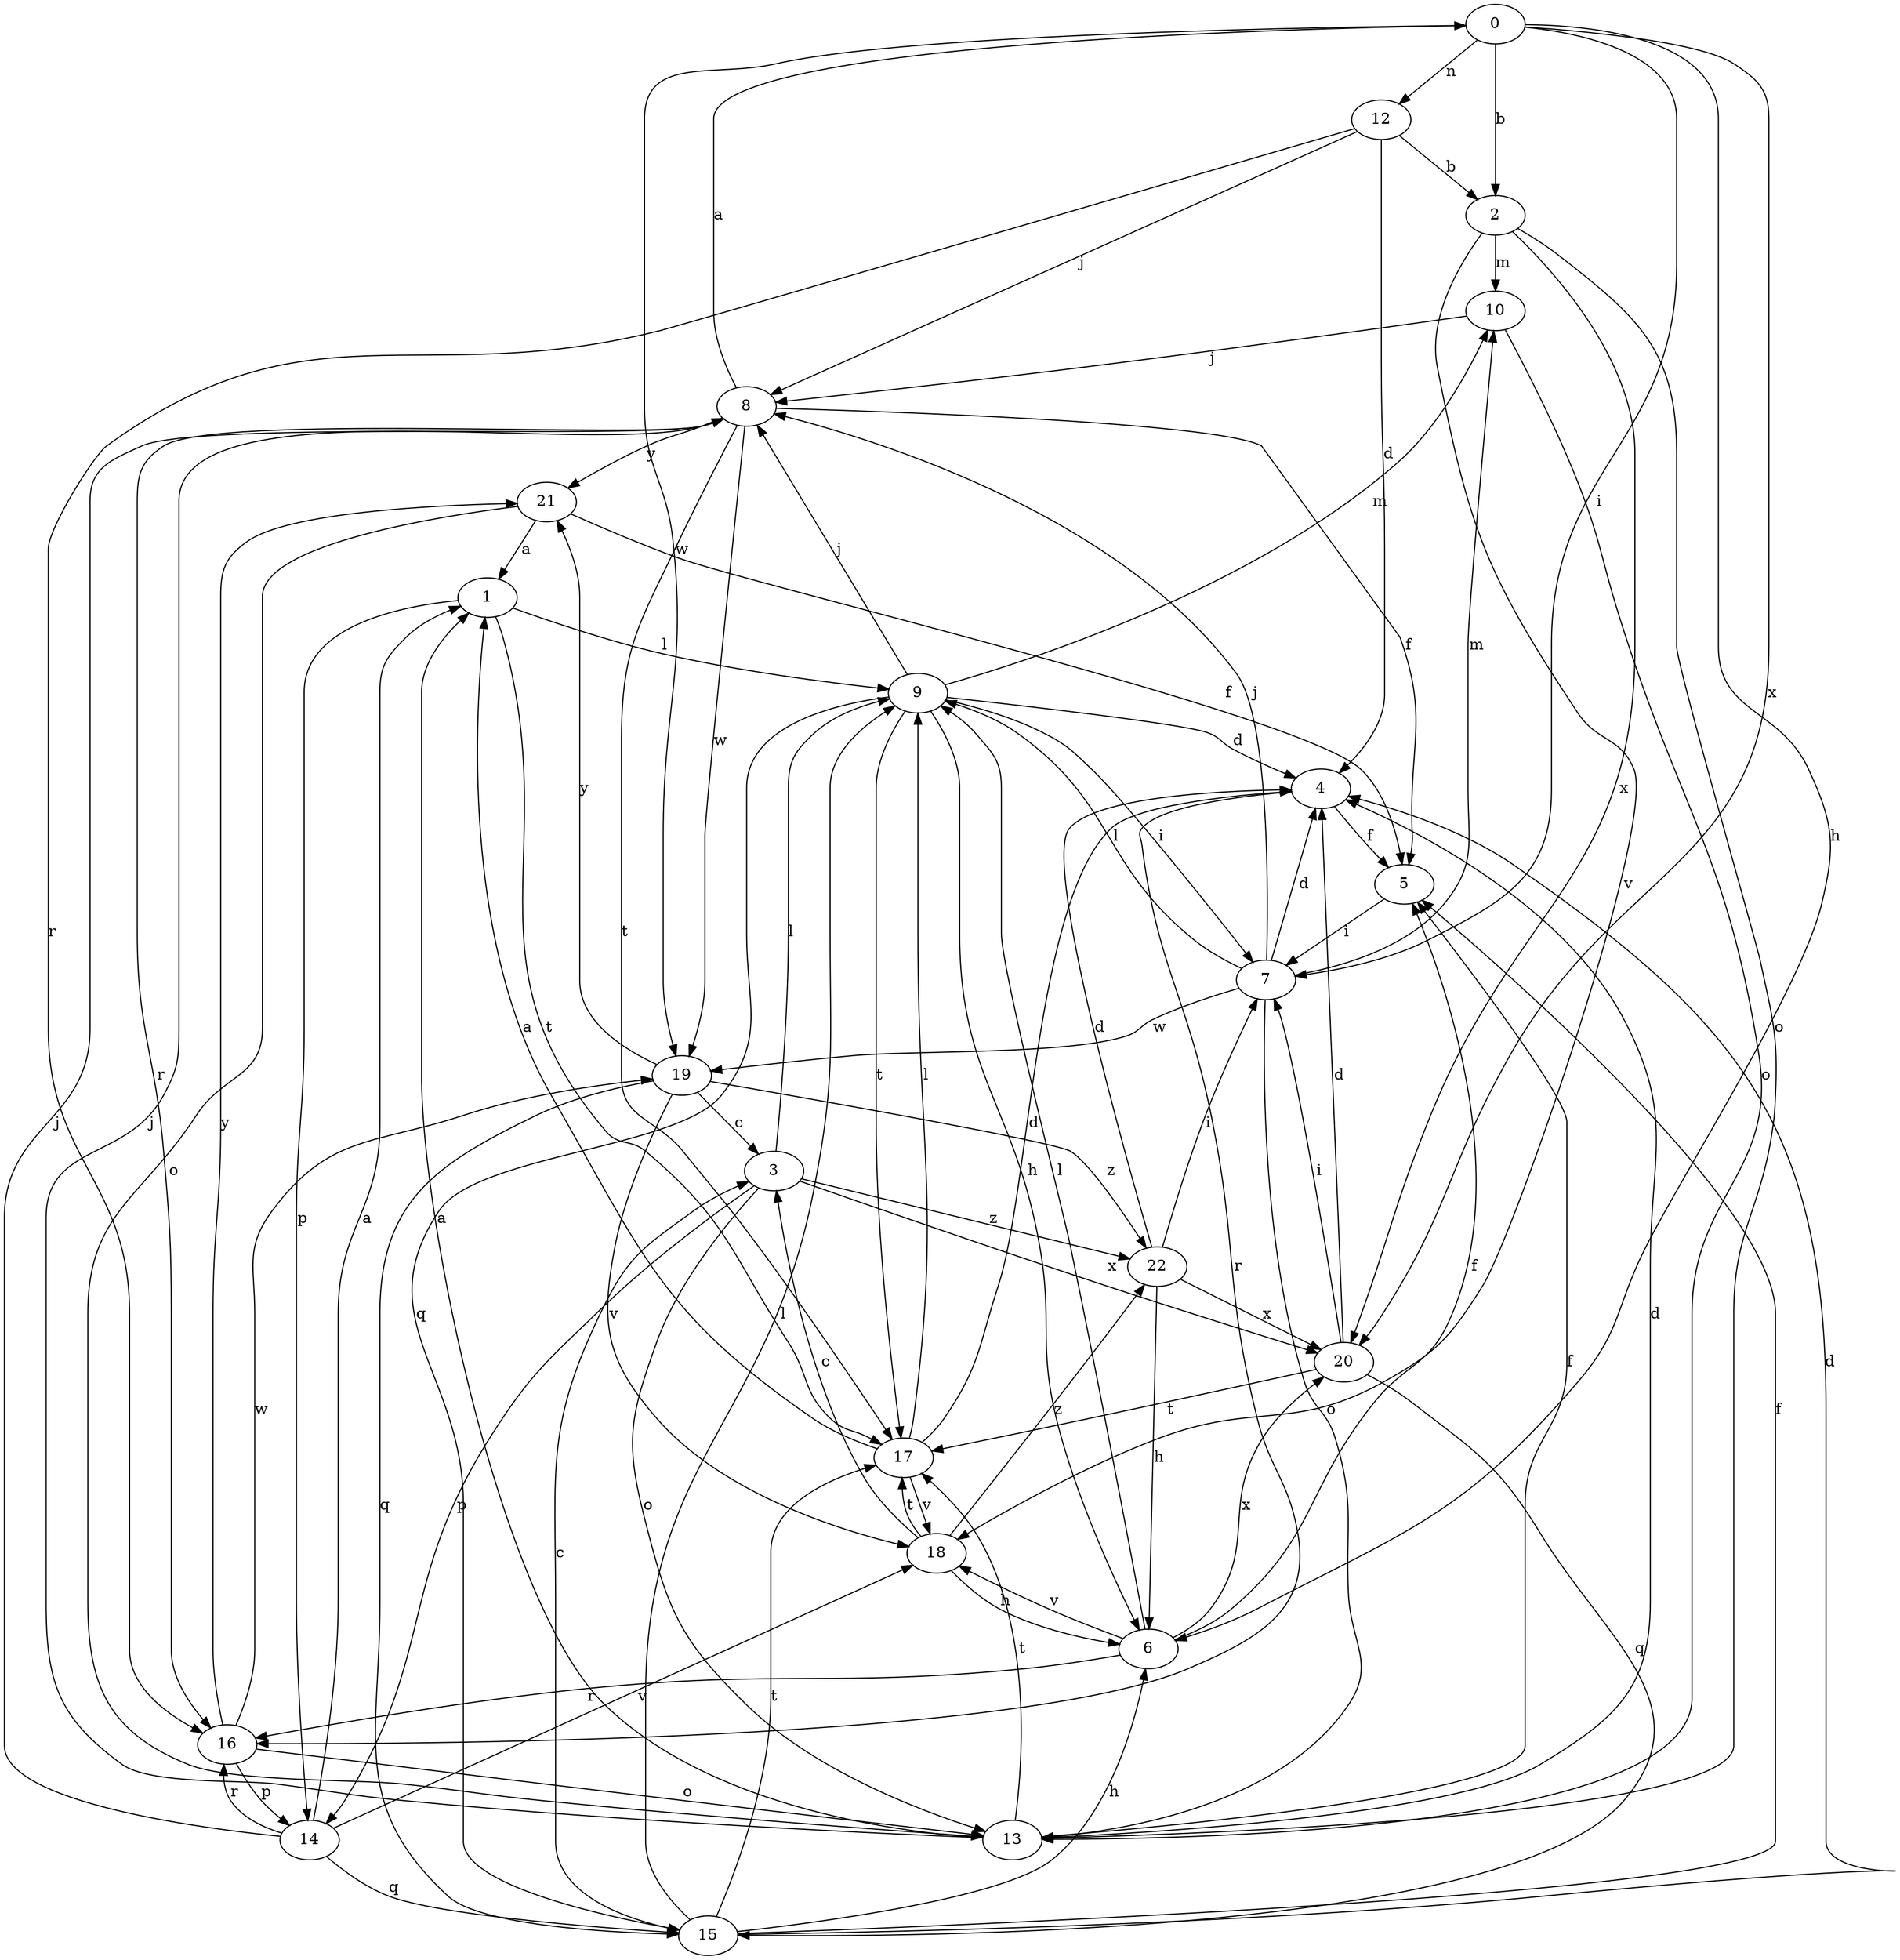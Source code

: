 strict digraph  {
0;
1;
2;
3;
4;
5;
6;
7;
8;
9;
10;
12;
13;
14;
15;
16;
17;
18;
19;
20;
21;
22;
0 -> 2  [label=b];
0 -> 6  [label=h];
0 -> 7  [label=i];
0 -> 12  [label=n];
0 -> 19  [label=w];
0 -> 20  [label=x];
1 -> 9  [label=l];
1 -> 14  [label=p];
1 -> 17  [label=t];
2 -> 10  [label=m];
2 -> 13  [label=o];
2 -> 18  [label=v];
2 -> 20  [label=x];
3 -> 9  [label=l];
3 -> 13  [label=o];
3 -> 14  [label=p];
3 -> 20  [label=x];
3 -> 22  [label=z];
4 -> 5  [label=f];
4 -> 16  [label=r];
5 -> 7  [label=i];
6 -> 5  [label=f];
6 -> 9  [label=l];
6 -> 16  [label=r];
6 -> 18  [label=v];
6 -> 20  [label=x];
7 -> 4  [label=d];
7 -> 8  [label=j];
7 -> 9  [label=l];
7 -> 10  [label=m];
7 -> 13  [label=o];
7 -> 19  [label=w];
8 -> 0  [label=a];
8 -> 5  [label=f];
8 -> 16  [label=r];
8 -> 17  [label=t];
8 -> 19  [label=w];
8 -> 21  [label=y];
9 -> 4  [label=d];
9 -> 6  [label=h];
9 -> 7  [label=i];
9 -> 8  [label=j];
9 -> 10  [label=m];
9 -> 15  [label=q];
9 -> 17  [label=t];
10 -> 8  [label=j];
10 -> 13  [label=o];
12 -> 2  [label=b];
12 -> 4  [label=d];
12 -> 8  [label=j];
12 -> 16  [label=r];
13 -> 1  [label=a];
13 -> 4  [label=d];
13 -> 5  [label=f];
13 -> 8  [label=j];
13 -> 17  [label=t];
14 -> 1  [label=a];
14 -> 8  [label=j];
14 -> 15  [label=q];
14 -> 16  [label=r];
14 -> 18  [label=v];
15 -> 3  [label=c];
15 -> 4  [label=d];
15 -> 5  [label=f];
15 -> 6  [label=h];
15 -> 9  [label=l];
15 -> 17  [label=t];
16 -> 13  [label=o];
16 -> 14  [label=p];
16 -> 19  [label=w];
16 -> 21  [label=y];
17 -> 1  [label=a];
17 -> 4  [label=d];
17 -> 9  [label=l];
17 -> 18  [label=v];
18 -> 3  [label=c];
18 -> 6  [label=h];
18 -> 17  [label=t];
18 -> 22  [label=z];
19 -> 3  [label=c];
19 -> 15  [label=q];
19 -> 18  [label=v];
19 -> 21  [label=y];
19 -> 22  [label=z];
20 -> 4  [label=d];
20 -> 7  [label=i];
20 -> 15  [label=q];
20 -> 17  [label=t];
21 -> 1  [label=a];
21 -> 5  [label=f];
21 -> 13  [label=o];
22 -> 4  [label=d];
22 -> 6  [label=h];
22 -> 7  [label=i];
22 -> 20  [label=x];
}

